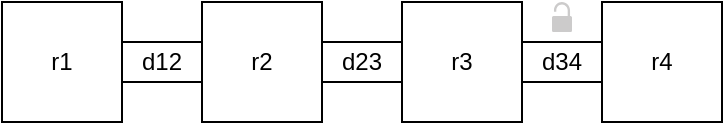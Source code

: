<mxfile version="13.0.9" type="device"><diagram id="Lq_13Nxvut9fiGw5ObzQ" name="Page-1"><mxGraphModel dx="442" dy="241" grid="1" gridSize="10" guides="1" tooltips="1" connect="1" arrows="1" fold="1" page="1" pageScale="1" pageWidth="850" pageHeight="1100" math="0" shadow="0"><root><mxCell id="0"/><mxCell id="1" parent="0"/><mxCell id="Dh8elPb9v9UpVWmp1GM5-1" value="r1" style="rounded=0;whiteSpace=wrap;html=1;" parent="1" vertex="1"><mxGeometry x="240" y="200" width="60" height="60" as="geometry"/></mxCell><mxCell id="Dh8elPb9v9UpVWmp1GM5-2" value="r4" style="rounded=0;whiteSpace=wrap;html=1;" parent="1" vertex="1"><mxGeometry x="540" y="200" width="60" height="60" as="geometry"/></mxCell><mxCell id="Dh8elPb9v9UpVWmp1GM5-3" value="r3" style="rounded=0;whiteSpace=wrap;html=1;" parent="1" vertex="1"><mxGeometry x="440" y="200" width="60" height="60" as="geometry"/></mxCell><mxCell id="Dh8elPb9v9UpVWmp1GM5-4" value="r2" style="rounded=0;whiteSpace=wrap;html=1;" parent="1" vertex="1"><mxGeometry x="340" y="200" width="60" height="60" as="geometry"/></mxCell><mxCell id="Dh8elPb9v9UpVWmp1GM5-9" value="&lt;div&gt;d12&lt;/div&gt;" style="rounded=0;whiteSpace=wrap;html=1;labelPosition=center;verticalLabelPosition=middle;align=center;verticalAlign=middle;" parent="1" vertex="1"><mxGeometry x="300" y="220" width="40" height="20" as="geometry"/></mxCell><mxCell id="Dh8elPb9v9UpVWmp1GM5-10" value="d23" style="rounded=0;whiteSpace=wrap;html=1;labelPosition=center;verticalLabelPosition=middle;align=center;verticalAlign=middle;" parent="1" vertex="1"><mxGeometry x="400" y="220" width="40" height="20" as="geometry"/></mxCell><mxCell id="Dh8elPb9v9UpVWmp1GM5-11" value="d34" style="rounded=0;whiteSpace=wrap;html=1;labelPosition=center;verticalLabelPosition=middle;align=center;verticalAlign=middle;" parent="1" vertex="1"><mxGeometry x="500" y="220" width="40" height="20" as="geometry"/></mxCell><mxCell id="Dh8elPb9v9UpVWmp1GM5-12" value="" style="pointerEvents=1;shadow=0;dashed=0;html=1;strokeColor=none;labelPosition=center;verticalLabelPosition=bottom;verticalAlign=top;outlineConnect=0;align=center;shape=mxgraph.office.security.lock_unprotected;fillColor=#CCCBCB;" parent="1" vertex="1"><mxGeometry x="515" y="200" width="10" height="15" as="geometry"/></mxCell></root></mxGraphModel></diagram></mxfile>